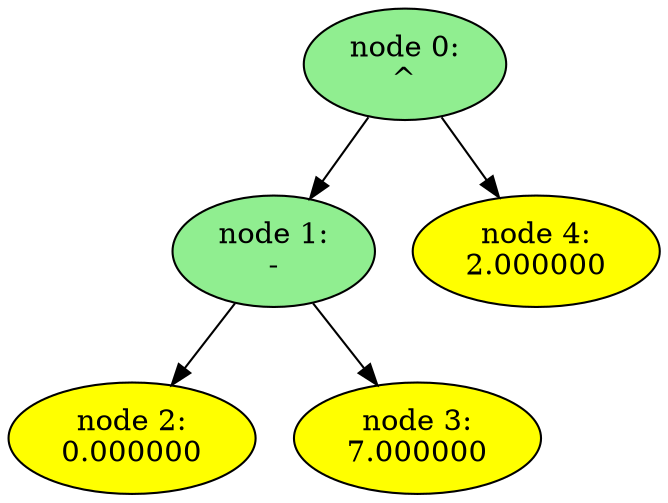 digraph "output_files/graph11" {
"node 0:
^";
	"node 0:
^"[style="filled",fillcolor="lightgreen"]
	"node 0:
^"->"node 1:
-";
	"node 1:
-"[style="filled",fillcolor="lightgreen"]
	"node 1:
-"->"node 2:
0.000000";
	"node 2:
0.000000"[style="filled",fillcolor="yellow"]
	"node 1:
-"->"node 3:
7.000000";
	"node 3:
7.000000"[style="filled",fillcolor="yellow"]
	"node 0:
^"->"node 4:
2.000000";
	"node 4:
2.000000"[style="filled",fillcolor="yellow"]
}
